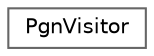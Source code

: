 digraph "Graphical Class Hierarchy"
{
 // LATEX_PDF_SIZE
  bgcolor="transparent";
  edge [fontname=Helvetica,fontsize=10,labelfontname=Helvetica,labelfontsize=10];
  node [fontname=Helvetica,fontsize=10,shape=box,height=0.2,width=0.4];
  rankdir="LR";
  Node0 [id="Node000000",label="PgnVisitor",height=0.2,width=0.4,color="grey40", fillcolor="white", style="filled",URL="$class_pgn_visitor.html",tooltip=" "];
}
